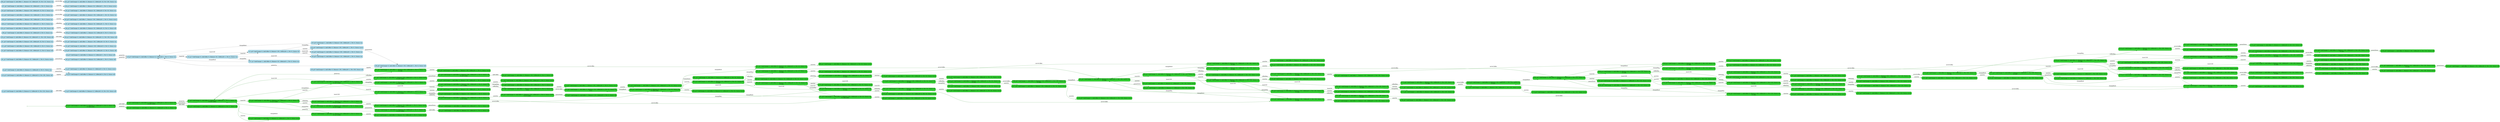 digraph g {

	rankdir="LR"

	__invisible__[shape="point", color="forestgreen"]
	c0_q3[label="c0_q3 ≝ AskChange=0, AskCoffee=0, Balance=0, CoffeeLeft=4, Pot=0, Status=off\nV=206 (CXP)", shape="box", style="rounded, filled", color="forestgreen", fillcolor="limegreen", penwidth=3] // Initial
	c1_q3[label="c1_q3 ≝ AskChange=0, AskCoffee=0, Balance=0, CoffeeLeft=5, Pot=0, Status=off\nV=207 (CXP)", shape="box", style="rounded, filled", color="forestgreen", fillcolor="limegreen"]
	c7_q3[label="c7_q3 ≝ AskChange=0, AskCoffee=0, Balance=0, CoffeeLeft=5, Pot=0, Status=on\nV=207 (CXP)", shape="box", style="rounded, filled", color="forestgreen", fillcolor="limegreen"]
	c11_q0[label="c11_q0 ≝ AskChange=0, AskCoffee=0, Balance=100, CoffeeLeft=5, Pot=0, Status=on\nV=107 (CXP)", shape="box", style="rounded, filled", color="forestgreen", fillcolor="limegreen"]
	c17_q0[label="c17_q0 ≝ AskChange=0, AskCoffee=0, Balance=100, CoffeeLeft=5, Pot=0, Status=error\nV=107 (CXP)", shape="box", style="rounded, filled", color="forestgreen", fillcolor="limegreen"]
	c27_q0[label="c27_q0 ≝ AskChange=0, AskCoffee=0, Balance=100, CoffeeLeft=5, Pot=0, Status=off\nV=107 (CXP)", shape="box", style="rounded, filled", color="forestgreen", fillcolor="limegreen"]
	c69_q0[label="c69_q0 ≝ AskChange=0, AskCoffee=0, Balance=100, CoffeeLeft=6, Pot=0, Status=off", shape="box", style="rounded, filled", color="forestgreen", fillcolor="limegreen"]
	c19_q0[label="c19_q0 ≝ AskChange=1, AskCoffee=0, Balance=100, CoffeeLeft=5, Pot=0, Status=on\nV=107 (CXP)", shape="box", style="rounded, filled", color="forestgreen", fillcolor="limegreen"]
	c70_q0[label="c70_q0 ≝ AskChange=1, AskCoffee=0, Balance=100, CoffeeLeft=5, Pot=0, Status=error", shape="box", style="rounded, filled", color="forestgreen", fillcolor="limegreen"]
	c23_q0[label="c23_q0 ≝ AskChange=0, AskCoffee=0, Balance=200, CoffeeLeft=5, Pot=0, Status=on\nV=7 (CXP)", shape="box", style="rounded, filled", color="forestgreen", fillcolor="limegreen"]
	c71_q0[label="c71_q0 ≝ AskChange=0, AskCoffee=0, Balance=200, CoffeeLeft=5, Pot=0, Status=error", shape="box", style="rounded, filled", color="forestgreen", fillcolor="limegreen"]
	c72_q0[label="c72_q0 ≝ AskChange=1, AskCoffee=0, Balance=200, CoffeeLeft=5, Pot=0, Status=on", shape="box", style="rounded, filled", color="forestgreen", fillcolor="limegreen"]
	c73_q4[label="c73_q4 ≝ AskChange=0, AskCoffee=1, Balance=200, CoffeeLeft=5, Pot=0, Status=on\nV=6", shape="box", style="rounded, filled", color="forestgreen", fillcolor="limegreen"]
	c74_q0[label="c74_q0 ≝ AskChange=0, AskCoffee=1, Balance=200, CoffeeLeft=5, Pot=0, Status=error", shape="box", style="rounded, filled", color="forestgreen", fillcolor="limegreen"]
	c75_q0[label="c75_q0 ≝ AskChange=1, AskCoffee=0, Balance=150, CoffeeLeft=4, Pot=50, Status=on\nV=5", shape="box", style="rounded, filled", color="forestgreen", fillcolor="limegreen"]
	c76_q0[label="c76_q0 ≝ AskChange=1, AskCoffee=0, Balance=150, CoffeeLeft=4, Pot=50, Status=error", shape="box", style="rounded, filled", color="forestgreen", fillcolor="limegreen"]
	c59_q3[label="c59_q3 ≝ AskChange=0, AskCoffee=0, Balance=0, CoffeeLeft=4, Pot=50, Status=on\nV=206 (CXP)", shape="box", style="rounded, filled", color="forestgreen", fillcolor="limegreen"]
	c84_q3[label="c84_q3 ≝ AskChange=0, AskCoffee=0, Balance=0, CoffeeLeft=4, Pot=50, Status=error", shape="box", style="rounded, filled", color="forestgreen", fillcolor="limegreen"]
	c85_q3[label="c85_q3 ≝ AskChange=0, AskCoffee=0, Balance=0, CoffeeLeft=4, Pot=50, Status=off", shape="box", style="rounded, filled", color="forestgreen", fillcolor="limegreen"]
	c86_q0[label="c86_q0 ≝ AskChange=0, AskCoffee=0, Balance=100, CoffeeLeft=4, Pot=50, Status=on\nV=204", shape="box", style="rounded, filled", color="forestgreen", fillcolor="limegreen"]
	c175_q0[label="c175_q0 ≝ AskChange=0, AskCoffee=0, Balance=100, CoffeeLeft=4, Pot=50, Status=error", shape="box", style="rounded, filled", color="forestgreen", fillcolor="limegreen"]
	c51_q0[label="c51_q0 ≝ AskChange=1, AskCoffee=0, Balance=100, CoffeeLeft=4, Pot=50, Status=on\nV=106 (CXP)", shape="box", style="rounded, filled", color="forestgreen", fillcolor="limegreen"]
	c80_q0[label="c80_q0 ≝ AskChange=1, AskCoffee=0, Balance=100, CoffeeLeft=4, Pot=50, Status=error", shape="box", style="rounded, filled", color="forestgreen", fillcolor="limegreen"]
	c176_q0[label="c176_q0 ≝ AskChange=0, AskCoffee=0, Balance=200, CoffeeLeft=4, Pot=50, Status=on\nV=202", shape="box", style="rounded, filled", color="forestgreen", fillcolor="limegreen"]
	c184_q0[label="c184_q0 ≝ AskChange=0, AskCoffee=0, Balance=200, CoffeeLeft=4, Pot=50, Status=error", shape="box", style="rounded, filled", color="forestgreen", fillcolor="limegreen"]
	c185_q0[label="c185_q0 ≝ AskChange=1, AskCoffee=0, Balance=200, CoffeeLeft=4, Pot=50, Status=on", shape="box", style="rounded, filled", color="forestgreen", fillcolor="limegreen"]
	c186_q4[label="c186_q4 ≝ AskChange=0, AskCoffee=1, Balance=200, CoffeeLeft=4, Pot=50, Status=on\nV=201", shape="box", style="rounded, filled", color="forestgreen", fillcolor="limegreen"]
	c187_q0[label="c187_q0 ≝ AskChange=0, AskCoffee=1, Balance=200, CoffeeLeft=4, Pot=50, Status=error", shape="box", style="rounded, filled", color="forestgreen", fillcolor="limegreen"]
	c166_q0[label="c166_q0 ≝ AskChange=1, AskCoffee=0, Balance=150, CoffeeLeft=3, Pot=100, Status=on\nV=200", shape="box", style="rounded, filled", color="forestgreen", fillcolor="limegreen"]
	c188_q0[label="c188_q0 ≝ AskChange=1, AskCoffee=0, Balance=150, CoffeeLeft=3, Pot=100, Status=error", shape="box", style="rounded, filled", color="forestgreen", fillcolor="limegreen"]
	c91_q3[label="c91_q3 ≝ AskChange=0, AskCoffee=0, Balance=0, CoffeeLeft=3, Pot=100, Status=on\nV=203", shape="box", style="rounded, filled", color="forestgreen", fillcolor="limegreen"]
	c93_q3[label="c93_q3 ≝ AskChange=0, AskCoffee=0, Balance=0, CoffeeLeft=3, Pot=100, Status=error", shape="box", style="rounded, filled", color="forestgreen", fillcolor="limegreen"]
	c94_q3[label="c94_q3 ≝ AskChange=0, AskCoffee=0, Balance=0, CoffeeLeft=3, Pot=100, Status=off", shape="box", style="rounded, filled", color="forestgreen", fillcolor="limegreen"]
	c95_q0[label="c95_q0 ≝ AskChange=0, AskCoffee=0, Balance=100, CoffeeLeft=3, Pot=100, Status=on\nV=201", shape="box", style="rounded, filled", color="forestgreen", fillcolor="limegreen"]
	c159_q0[label="c159_q0 ≝ AskChange=0, AskCoffee=0, Balance=100, CoffeeLeft=3, Pot=100, Status=error", shape="box", style="rounded, filled", color="forestgreen", fillcolor="limegreen"]
	c160_q0[label="c160_q0 ≝ AskChange=1, AskCoffee=0, Balance=100, CoffeeLeft=3, Pot=100, Status=on\nV=201", shape="box", style="rounded, filled", color="forestgreen", fillcolor="limegreen"]
	c183_q0[label="c183_q0 ≝ AskChange=1, AskCoffee=0, Balance=100, CoffeeLeft=3, Pot=100, Status=error", shape="box", style="rounded, filled", color="forestgreen", fillcolor="limegreen"]
	c161_q0[label="c161_q0 ≝ AskChange=0, AskCoffee=0, Balance=200, CoffeeLeft=3, Pot=100, Status=on\nV=199", shape="box", style="rounded, filled", color="forestgreen", fillcolor="limegreen"]
	c170_q0[label="c170_q0 ≝ AskChange=0, AskCoffee=0, Balance=200, CoffeeLeft=3, Pot=100, Status=error", shape="box", style="rounded, filled", color="forestgreen", fillcolor="limegreen"]
	c171_q0[label="c171_q0 ≝ AskChange=1, AskCoffee=0, Balance=200, CoffeeLeft=3, Pot=100, Status=on", shape="box", style="rounded, filled", color="forestgreen", fillcolor="limegreen"]
	c172_q4[label="c172_q4 ≝ AskChange=0, AskCoffee=1, Balance=200, CoffeeLeft=3, Pot=100, Status=on\nV=198", shape="box", style="rounded, filled", color="forestgreen", fillcolor="limegreen"]
	c173_q0[label="c173_q0 ≝ AskChange=0, AskCoffee=1, Balance=200, CoffeeLeft=3, Pot=100, Status=error", shape="box", style="rounded, filled", color="forestgreen", fillcolor="limegreen"]
	c150_q0[label="c150_q0 ≝ AskChange=1, AskCoffee=0, Balance=150, CoffeeLeft=2, Pot=150, Status=on\nV=197", shape="box", style="rounded, filled", color="forestgreen", fillcolor="limegreen"]
	c174_q0[label="c174_q0 ≝ AskChange=1, AskCoffee=0, Balance=150, CoffeeLeft=2, Pot=150, Status=error", shape="box", style="rounded, filled", color="forestgreen", fillcolor="limegreen"]
	c101_q3[label="c101_q3 ≝ AskChange=0, AskCoffee=0, Balance=0, CoffeeLeft=2, Pot=150, Status=on\nV=200", shape="box", style="rounded, filled", color="forestgreen", fillcolor="limegreen"]
	c103_q3[label="c103_q3 ≝ AskChange=0, AskCoffee=0, Balance=0, CoffeeLeft=2, Pot=150, Status=error", shape="box", style="rounded, filled", color="forestgreen", fillcolor="limegreen"]
	c104_q3[label="c104_q3 ≝ AskChange=0, AskCoffee=0, Balance=0, CoffeeLeft=2, Pot=150, Status=off", shape="box", style="rounded, filled", color="forestgreen", fillcolor="limegreen"]
	c105_q0[label="c105_q0 ≝ AskChange=0, AskCoffee=0, Balance=100, CoffeeLeft=2, Pot=150, Status=on\nV=198", shape="box", style="rounded, filled", color="forestgreen", fillcolor="limegreen"]
	c143_q0[label="c143_q0 ≝ AskChange=0, AskCoffee=0, Balance=100, CoffeeLeft=2, Pot=150, Status=error", shape="box", style="rounded, filled", color="forestgreen", fillcolor="limegreen"]
	c144_q0[label="c144_q0 ≝ AskChange=1, AskCoffee=0, Balance=100, CoffeeLeft=2, Pot=150, Status=on\nV=198", shape="box", style="rounded, filled", color="forestgreen", fillcolor="limegreen"]
	c169_q0[label="c169_q0 ≝ AskChange=1, AskCoffee=0, Balance=100, CoffeeLeft=2, Pot=150, Status=error", shape="box", style="rounded, filled", color="forestgreen", fillcolor="limegreen"]
	c145_q0[label="c145_q0 ≝ AskChange=0, AskCoffee=0, Balance=200, CoffeeLeft=2, Pot=150, Status=on\nV=196", shape="box", style="rounded, filled", color="forestgreen", fillcolor="limegreen"]
	c154_q0[label="c154_q0 ≝ AskChange=0, AskCoffee=0, Balance=200, CoffeeLeft=2, Pot=150, Status=error", shape="box", style="rounded, filled", color="forestgreen", fillcolor="limegreen"]
	c155_q0[label="c155_q0 ≝ AskChange=1, AskCoffee=0, Balance=200, CoffeeLeft=2, Pot=150, Status=on", shape="box", style="rounded, filled", color="forestgreen", fillcolor="limegreen"]
	c156_q4[label="c156_q4 ≝ AskChange=0, AskCoffee=1, Balance=200, CoffeeLeft=2, Pot=150, Status=on\nV=195", shape="box", style="rounded, filled", color="forestgreen", fillcolor="limegreen"]
	c157_q0[label="c157_q0 ≝ AskChange=0, AskCoffee=1, Balance=200, CoffeeLeft=2, Pot=150, Status=error", shape="box", style="rounded, filled", color="forestgreen", fillcolor="limegreen"]
	c132_q0[label="c132_q0 ≝ AskChange=1, AskCoffee=0, Balance=150, CoffeeLeft=1, Pot=200, Status=on\nV=194", shape="box", style="rounded, filled", color="forestgreen", fillcolor="limegreen"]
	c158_q0[label="c158_q0 ≝ AskChange=1, AskCoffee=0, Balance=150, CoffeeLeft=1, Pot=200, Status=error", shape="box", style="rounded, filled", color="forestgreen", fillcolor="limegreen"]
	c111_q3[label="c111_q3 ≝ AskChange=0, AskCoffee=0, Balance=0, CoffeeLeft=1, Pot=200, Status=on\nV=197", shape="box", style="rounded, filled", color="forestgreen", fillcolor="limegreen"]
	c113_q3[label="c113_q3 ≝ AskChange=0, AskCoffee=0, Balance=0, CoffeeLeft=1, Pot=200, Status=error", shape="box", style="rounded, filled", color="forestgreen", fillcolor="limegreen"]
	c114_q3[label="c114_q3 ≝ AskChange=0, AskCoffee=0, Balance=0, CoffeeLeft=1, Pot=200, Status=off", shape="box", style="rounded, filled", color="forestgreen", fillcolor="limegreen"]
	c115_q0[label="c115_q0 ≝ AskChange=0, AskCoffee=0, Balance=100, CoffeeLeft=1, Pot=200, Status=on\nV=195", shape="box", style="rounded, filled", color="forestgreen", fillcolor="limegreen"]
	c124_q0[label="c124_q0 ≝ AskChange=0, AskCoffee=0, Balance=100, CoffeeLeft=1, Pot=200, Status=error", shape="box", style="rounded, filled", color="forestgreen", fillcolor="limegreen"]
	c125_q0[label="c125_q0 ≝ AskChange=1, AskCoffee=0, Balance=100, CoffeeLeft=1, Pot=200, Status=on\nV=195", shape="box", style="rounded, filled", color="forestgreen", fillcolor="limegreen"]
	c153_q0[label="c153_q0 ≝ AskChange=1, AskCoffee=0, Balance=100, CoffeeLeft=1, Pot=200, Status=error", shape="box", style="rounded, filled", color="forestgreen", fillcolor="limegreen"]
	c126_q0[label="c126_q0 ≝ AskChange=0, AskCoffee=0, Balance=200, CoffeeLeft=1, Pot=200, Status=on\nV=193", shape="box", style="rounded, filled", color="forestgreen", fillcolor="limegreen"]
	c137_q0[label="c137_q0 ≝ AskChange=0, AskCoffee=0, Balance=200, CoffeeLeft=1, Pot=200, Status=error", shape="box", style="rounded, filled", color="forestgreen", fillcolor="limegreen"]
	c138_q0[label="c138_q0 ≝ AskChange=1, AskCoffee=0, Balance=200, CoffeeLeft=1, Pot=200, Status=on", shape="box", style="rounded, filled", color="forestgreen", fillcolor="limegreen"]
	c139_q4[label="c139_q4 ≝ AskChange=0, AskCoffee=1, Balance=200, CoffeeLeft=1, Pot=200, Status=on\nV=192", shape="box", style="rounded, filled", color="forestgreen", fillcolor="limegreen"]
	c140_q0[label="c140_q0 ≝ AskChange=0, AskCoffee=1, Balance=200, CoffeeLeft=1, Pot=200, Status=error", shape="box", style="rounded, filled", color="forestgreen", fillcolor="limegreen"]
	c141_q0[label="c141_q0 ≝ AskChange=1, AskCoffee=0, Balance=150, CoffeeLeft=0, Pot=250, Status=error\nV=191", shape="box", style="rounded, filled", color="forestgreen", fillcolor="limegreen"]
	c142_q0[label="c142_q0 ≝ AskChange=1, AskCoffee=0, Balance=150, CoffeeLeft=0, Pot=250, Status=off", shape="box", style="rounded, filled", color="forestgreen", fillcolor="limegreen"]
	c119_q0[label="c119_q0 ≝ AskChange=0, AskCoffee=0, Balance=150, CoffeeLeft=1, Pot=200, Status=on\nV=194", shape="box", style="rounded, filled", color="forestgreen", fillcolor="limegreen"]
	c131_q0[label="c131_q0 ≝ AskChange=0, AskCoffee=0, Balance=150, CoffeeLeft=1, Pot=200, Status=error", shape="box", style="rounded, filled", color="forestgreen", fillcolor="limegreen"]
	c133_q4[label="c133_q4 ≝ AskChange=0, AskCoffee=1, Balance=150, CoffeeLeft=1, Pot=200, Status=on\nV=193", shape="box", style="rounded, filled", color="forestgreen", fillcolor="limegreen"]
	c134_q0[label="c134_q0 ≝ AskChange=0, AskCoffee=1, Balance=150, CoffeeLeft=1, Pot=200, Status=error", shape="box", style="rounded, filled", color="forestgreen", fillcolor="limegreen"]
	c135_q0[label="c135_q0 ≝ AskChange=1, AskCoffee=0, Balance=100, CoffeeLeft=0, Pot=250, Status=error\nV=192", shape="box", style="rounded, filled", color="forestgreen", fillcolor="limegreen"]
	c136_q0[label="c136_q0 ≝ AskChange=1, AskCoffee=0, Balance=100, CoffeeLeft=0, Pot=250, Status=off", shape="box", style="rounded, filled", color="forestgreen", fillcolor="limegreen"]
	c127_q4[label="c127_q4 ≝ AskChange=0, AskCoffee=1, Balance=100, CoffeeLeft=1, Pot=200, Status=on\nV=194", shape="box", style="rounded, filled", color="forestgreen", fillcolor="limegreen"]
	c128_q0[label="c128_q0 ≝ AskChange=0, AskCoffee=1, Balance=100, CoffeeLeft=1, Pot=200, Status=error", shape="box", style="rounded, filled", color="forestgreen", fillcolor="limegreen"]
	c129_q1[label="c129_q1 ≝ AskChange=1, AskCoffee=0, Balance=50, CoffeeLeft=0, Pot=250, Status=error\nV=193", shape="box", style="rounded, filled", color="forestgreen", fillcolor="limegreen"]
	c130_q1[label="c130_q1 ≝ AskChange=1, AskCoffee=0, Balance=50, CoffeeLeft=0, Pot=250, Status=off", shape="box", style="rounded, filled", color="forestgreen", fillcolor="limegreen"]
	c116_q1[label="c116_q1 ≝ AskChange=0, AskCoffee=0, Balance=50, CoffeeLeft=1, Pot=200, Status=on\nV=196", shape="box", style="rounded, filled", color="forestgreen", fillcolor="limegreen"]
	c117_q1[label="c117_q1 ≝ AskChange=0, AskCoffee=0, Balance=50, CoffeeLeft=1, Pot=200, Status=error", shape="box", style="rounded, filled", color="forestgreen", fillcolor="limegreen"]
	c118_q1[label="c118_q1 ≝ AskChange=1, AskCoffee=0, Balance=50, CoffeeLeft=1, Pot=200, Status=on\nV=196", shape="box", style="rounded, filled", color="forestgreen", fillcolor="limegreen"]
	c148_q1[label="c148_q1 ≝ AskChange=1, AskCoffee=0, Balance=50, CoffeeLeft=1, Pot=200, Status=error", shape="box", style="rounded, filled", color="forestgreen", fillcolor="limegreen"]
	c120_q5[label="c120_q5 ≝ AskChange=0, AskCoffee=1, Balance=50, CoffeeLeft=1, Pot=200, Status=on\nV=195", shape="box", style="rounded, filled", color="forestgreen", fillcolor="limegreen"]
	c121_q3[label="c121_q3 ≝ AskChange=0, AskCoffee=0, Balance=0, CoffeeLeft=0, Pot=250, Status=error\nV=194", shape="box", style="rounded, filled", color="forestgreen", fillcolor="limegreen"]
	c123_q3[label="c123_q3 ≝ AskChange=0, AskCoffee=0, Balance=0, CoffeeLeft=0, Pot=250, Status=off", shape="box", style="rounded, filled", color="forestgreen", fillcolor="limegreen"]
	c122_q1[label="c122_q1 ≝ AskChange=0, AskCoffee=1, Balance=50, CoffeeLeft=1, Pot=200, Status=error", shape="box", style="rounded, filled", color="forestgreen", fillcolor="limegreen"]
	c109_q0[label="c109_q0 ≝ AskChange=0, AskCoffee=0, Balance=150, CoffeeLeft=2, Pot=150, Status=on\nV=197", shape="box", style="rounded, filled", color="forestgreen", fillcolor="limegreen"]
	c149_q0[label="c149_q0 ≝ AskChange=0, AskCoffee=0, Balance=150, CoffeeLeft=2, Pot=150, Status=error", shape="box", style="rounded, filled", color="forestgreen", fillcolor="limegreen"]
	c151_q4[label="c151_q4 ≝ AskChange=0, AskCoffee=1, Balance=150, CoffeeLeft=2, Pot=150, Status=on\nV=196", shape="box", style="rounded, filled", color="forestgreen", fillcolor="limegreen"]
	c152_q0[label="c152_q0 ≝ AskChange=0, AskCoffee=1, Balance=150, CoffeeLeft=2, Pot=150, Status=error", shape="box", style="rounded, filled", color="forestgreen", fillcolor="limegreen"]
	c146_q4[label="c146_q4 ≝ AskChange=0, AskCoffee=1, Balance=100, CoffeeLeft=2, Pot=150, Status=on\nV=197", shape="box", style="rounded, filled", color="forestgreen", fillcolor="limegreen"]
	c147_q0[label="c147_q0 ≝ AskChange=0, AskCoffee=1, Balance=100, CoffeeLeft=2, Pot=150, Status=error", shape="box", style="rounded, filled", color="forestgreen", fillcolor="limegreen"]
	c106_q1[label="c106_q1 ≝ AskChange=0, AskCoffee=0, Balance=50, CoffeeLeft=2, Pot=150, Status=on\nV=199", shape="box", style="rounded, filled", color="forestgreen", fillcolor="limegreen"]
	c107_q1[label="c107_q1 ≝ AskChange=0, AskCoffee=0, Balance=50, CoffeeLeft=2, Pot=150, Status=error", shape="box", style="rounded, filled", color="forestgreen", fillcolor="limegreen"]
	c108_q1[label="c108_q1 ≝ AskChange=1, AskCoffee=0, Balance=50, CoffeeLeft=2, Pot=150, Status=on\nV=199", shape="box", style="rounded, filled", color="forestgreen", fillcolor="limegreen"]
	c164_q1[label="c164_q1 ≝ AskChange=1, AskCoffee=0, Balance=50, CoffeeLeft=2, Pot=150, Status=error", shape="box", style="rounded, filled", color="forestgreen", fillcolor="limegreen"]
	c110_q5[label="c110_q5 ≝ AskChange=0, AskCoffee=1, Balance=50, CoffeeLeft=2, Pot=150, Status=on\nV=198", shape="box", style="rounded, filled", color="forestgreen", fillcolor="limegreen"]
	c112_q1[label="c112_q1 ≝ AskChange=0, AskCoffee=1, Balance=50, CoffeeLeft=2, Pot=150, Status=error", shape="box", style="rounded, filled", color="forestgreen", fillcolor="limegreen"]
	c99_q0[label="c99_q0 ≝ AskChange=0, AskCoffee=0, Balance=150, CoffeeLeft=3, Pot=100, Status=on\nV=200", shape="box", style="rounded, filled", color="forestgreen", fillcolor="limegreen"]
	c165_q0[label="c165_q0 ≝ AskChange=0, AskCoffee=0, Balance=150, CoffeeLeft=3, Pot=100, Status=error", shape="box", style="rounded, filled", color="forestgreen", fillcolor="limegreen"]
	c167_q4[label="c167_q4 ≝ AskChange=0, AskCoffee=1, Balance=150, CoffeeLeft=3, Pot=100, Status=on\nV=199", shape="box", style="rounded, filled", color="forestgreen", fillcolor="limegreen"]
	c168_q0[label="c168_q0 ≝ AskChange=0, AskCoffee=1, Balance=150, CoffeeLeft=3, Pot=100, Status=error", shape="box", style="rounded, filled", color="forestgreen", fillcolor="limegreen"]
	c162_q4[label="c162_q4 ≝ AskChange=0, AskCoffee=1, Balance=100, CoffeeLeft=3, Pot=100, Status=on\nV=200", shape="box", style="rounded, filled", color="forestgreen", fillcolor="limegreen"]
	c163_q0[label="c163_q0 ≝ AskChange=0, AskCoffee=1, Balance=100, CoffeeLeft=3, Pot=100, Status=error", shape="box", style="rounded, filled", color="forestgreen", fillcolor="limegreen"]
	c96_q1[label="c96_q1 ≝ AskChange=0, AskCoffee=0, Balance=50, CoffeeLeft=3, Pot=100, Status=on\nV=202", shape="box", style="rounded, filled", color="forestgreen", fillcolor="limegreen"]
	c97_q1[label="c97_q1 ≝ AskChange=0, AskCoffee=0, Balance=50, CoffeeLeft=3, Pot=100, Status=error", shape="box", style="rounded, filled", color="forestgreen", fillcolor="limegreen"]
	c98_q1[label="c98_q1 ≝ AskChange=1, AskCoffee=0, Balance=50, CoffeeLeft=3, Pot=100, Status=on\nV=202", shape="box", style="rounded, filled", color="forestgreen", fillcolor="limegreen"]
	c179_q1[label="c179_q1 ≝ AskChange=1, AskCoffee=0, Balance=50, CoffeeLeft=3, Pot=100, Status=error", shape="box", style="rounded, filled", color="forestgreen", fillcolor="limegreen"]
	c100_q5[label="c100_q5 ≝ AskChange=0, AskCoffee=1, Balance=50, CoffeeLeft=3, Pot=100, Status=on\nV=201", shape="box", style="rounded, filled", color="forestgreen", fillcolor="limegreen"]
	c102_q1[label="c102_q1 ≝ AskChange=0, AskCoffee=1, Balance=50, CoffeeLeft=3, Pot=100, Status=error", shape="box", style="rounded, filled", color="forestgreen", fillcolor="limegreen"]
	c89_q0[label="c89_q0 ≝ AskChange=0, AskCoffee=0, Balance=150, CoffeeLeft=4, Pot=50, Status=on\nV=203", shape="box", style="rounded, filled", color="forestgreen", fillcolor="limegreen"]
	c180_q0[label="c180_q0 ≝ AskChange=0, AskCoffee=0, Balance=150, CoffeeLeft=4, Pot=50, Status=error", shape="box", style="rounded, filled", color="forestgreen", fillcolor="limegreen"]
	c181_q4[label="c181_q4 ≝ AskChange=0, AskCoffee=1, Balance=150, CoffeeLeft=4, Pot=50, Status=on\nV=202", shape="box", style="rounded, filled", color="forestgreen", fillcolor="limegreen"]
	c182_q0[label="c182_q0 ≝ AskChange=0, AskCoffee=1, Balance=150, CoffeeLeft=4, Pot=50, Status=error", shape="box", style="rounded, filled", color="forestgreen", fillcolor="limegreen"]
	c177_q4[label="c177_q4 ≝ AskChange=0, AskCoffee=1, Balance=100, CoffeeLeft=4, Pot=50, Status=on\nV=203", shape="box", style="rounded, filled", color="forestgreen", fillcolor="limegreen"]
	c178_q0[label="c178_q0 ≝ AskChange=0, AskCoffee=1, Balance=100, CoffeeLeft=4, Pot=50, Status=error", shape="box", style="rounded, filled", color="forestgreen", fillcolor="limegreen"]
	c87_q1[label="c87_q1 ≝ AskChange=0, AskCoffee=0, Balance=50, CoffeeLeft=4, Pot=50, Status=on\nV=205", shape="box", style="rounded, filled", color="forestgreen", fillcolor="limegreen"]
	c88_q1[label="c88_q1 ≝ AskChange=0, AskCoffee=0, Balance=50, CoffeeLeft=4, Pot=50, Status=error", shape="box", style="rounded, filled", color="forestgreen", fillcolor="limegreen"]
	c67_q1[label="c67_q1 ≝ AskChange=1, AskCoffee=0, Balance=50, CoffeeLeft=4, Pot=50, Status=on\nV=105", shape="box", style="rounded, filled", color="forestgreen", fillcolor="limegreen"]
	c68_q1[label="c68_q1 ≝ AskChange=1, AskCoffee=0, Balance=50, CoffeeLeft=4, Pot=50, Status=error", shape="box", style="rounded, filled", color="forestgreen", fillcolor="limegreen"]
	c90_q5[label="c90_q5 ≝ AskChange=0, AskCoffee=1, Balance=50, CoffeeLeft=4, Pot=50, Status=on\nV=204", shape="box", style="rounded, filled", color="forestgreen", fillcolor="limegreen"]
	c92_q1[label="c92_q1 ≝ AskChange=0, AskCoffee=1, Balance=50, CoffeeLeft=4, Pot=50, Status=error", shape="box", style="rounded, filled", color="forestgreen", fillcolor="limegreen"]
	c25_q0[label="c25_q0 ≝ AskChange=0, AskCoffee=0, Balance=150, CoffeeLeft=5, Pot=0, Status=on\nV=57 (CXP)", shape="box", style="rounded, filled", color="forestgreen", fillcolor="limegreen"]
	c30_q4[label="c30_q4 ≝ AskChange=0, AskCoffee=1, Balance=150, CoffeeLeft=5, Pot=0, Status=on\nV=57 (CXP)", shape="box", style="rounded, filled", color="forestgreen", fillcolor="limegreen"]
	c48_q0[label="c48_q0 ≝ AskChange=0, AskCoffee=1, Balance=150, CoffeeLeft=5, Pot=0, Status=error\nV=57 (CXP)", shape="box", style="rounded, filled", color="forestgreen", fillcolor="limegreen"]
	c79_q0[label="c79_q0 ≝ AskChange=0, AskCoffee=1, Balance=150, CoffeeLeft=5, Pot=0, Status=off", shape="box", style="rounded, filled", color="forestgreen", fillcolor="limegreen"]
	c77_q0[label="c77_q0 ≝ AskChange=0, AskCoffee=0, Balance=150, CoffeeLeft=5, Pot=0, Status=error", shape="box", style="rounded, filled", color="forestgreen", fillcolor="limegreen"]
	c78_q0[label="c78_q0 ≝ AskChange=1, AskCoffee=0, Balance=150, CoffeeLeft=5, Pot=0, Status=on", shape="box", style="rounded, filled", color="forestgreen", fillcolor="limegreen"]
	c65_q4[label="c65_q4 ≝ AskChange=0, AskCoffee=1, Balance=100, CoffeeLeft=5, Pot=0, Status=on\nV=106", shape="box", style="rounded, filled", color="forestgreen", fillcolor="limegreen"]
	c66_q0[label="c66_q0 ≝ AskChange=0, AskCoffee=1, Balance=100, CoffeeLeft=5, Pot=0, Status=error", shape="box", style="rounded, filled", color="forestgreen", fillcolor="limegreen"]
	c13_q1[label="c13_q1 ≝ AskChange=0, AskCoffee=0, Balance=50, CoffeeLeft=5, Pot=0, Status=on\nV=157 (CXP)", shape="box", style="rounded, filled", color="forestgreen", fillcolor="limegreen"]
	c35_q1[label="c35_q1 ≝ AskChange=0, AskCoffee=0, Balance=50, CoffeeLeft=5, Pot=0, Status=error\nV=157 (CXP)", shape="box", style="rounded, filled", color="forestgreen", fillcolor="limegreen"]
	c40_q1[label="c40_q1 ≝ AskChange=0, AskCoffee=0, Balance=50, CoffeeLeft=5, Pot=0, Status=off\nV=157 (CXP)", shape="box", style="rounded, filled", color="forestgreen", fillcolor="limegreen"]
	c81_q1[label="c81_q1 ≝ AskChange=0, AskCoffee=0, Balance=50, CoffeeLeft=6, Pot=0, Status=off", shape="box", style="rounded, filled", color="forestgreen", fillcolor="limegreen"]
	c36_q1[label="c36_q1 ≝ AskChange=1, AskCoffee=0, Balance=50, CoffeeLeft=5, Pot=0, Status=on\nV=157 (CXP)", shape="box", style="rounded, filled", color="forestgreen", fillcolor="limegreen"]
	c82_q1[label="c82_q1 ≝ AskChange=1, AskCoffee=0, Balance=50, CoffeeLeft=5, Pot=0, Status=error", shape="box", style="rounded, filled", color="forestgreen", fillcolor="limegreen"]
	c45_q5[label="c45_q5 ≝ AskChange=0, AskCoffee=1, Balance=50, CoffeeLeft=5, Pot=0, Status=on\nV=157 (CXP)", shape="box", style="rounded, filled", color="forestgreen", fillcolor="limegreen"]
	c56_q1[label="c56_q1 ≝ AskChange=0, AskCoffee=1, Balance=50, CoffeeLeft=5, Pot=0, Status=error\nV=157 (CXP)", shape="box", style="rounded, filled", color="forestgreen", fillcolor="limegreen"]
	c83_q1[label="c83_q1 ≝ AskChange=0, AskCoffee=1, Balance=50, CoffeeLeft=5, Pot=0, Status=off", shape="box", style="rounded, filled", color="forestgreen", fillcolor="limegreen"]
	c64_q3[label="c64_q3 ≝ AskChange=0, AskCoffee=0, Balance=0, CoffeeLeft=5, Pot=0, Status=error", shape="box", style="rounded, filled", color="forestgreen", fillcolor="limegreen"]
	c63_q3[label="c63_q3 ≝ AskChange=0, AskCoffee=0, Balance=0, CoffeeLeft=6, Pot=0, Status=off", shape="box", style="rounded, filled", color="forestgreen", fillcolor="limegreen"]
	c62_q3[label="c62_q3 ≝ AskChange=0, AskCoffee=0, Balance=0, CoffeeLeft=4, Pot=0, Status=on", shape="box", style="rounded, filled", color="forestgreen", fillcolor="limegreen"]
	c2_q3[label="c2_q3 ≝ AskChange=0, AskCoffee=0, Balance=0, CoffeeLeft=9, Pot=250, Status=off", shape="box", style="rounded, filled", color="deepskyblue4", fillcolor="lightblue2"]
	c3_q3[label="c3_q3 ≝ AskChange=0, AskCoffee=0, Balance=0, CoffeeLeft=10, Pot=250, Status=off", shape="box", style="rounded, filled", color="deepskyblue4", fillcolor="lightblue2"]
	c4_q3[label="c4_q3 ≝ AskChange=0, AskCoffee=0, Balance=0, CoffeeLeft=0, Pot=0, Status=on", shape="box", style="rounded, filled", color="deepskyblue4", fillcolor="lightblue2"]
	c5_q3[label="c5_q3 ≝ AskChange=0, AskCoffee=0, Balance=0, CoffeeLeft=0, Pot=0, Status=error", shape="box", style="rounded, filled", color="deepskyblue4", fillcolor="lightblue2"]
	c6_q3[label="c6_q3 ≝ AskChange=0, AskCoffee=0, Balance=0, CoffeeLeft=0, Pot=0, Status=off", shape="box", style="rounded, filled", color="deepskyblue4", fillcolor="lightblue2"]
	c8_q3[label="c8_q3 ≝ AskChange=0, AskCoffee=0, Balance=0, CoffeeLeft=1, Pot=0, Status=off", shape="box", style="rounded, filled", color="deepskyblue4", fillcolor="lightblue2"]
	c9_q3[label="c9_q3 ≝ AskChange=0, AskCoffee=0, Balance=0, CoffeeLeft=1, Pot=0, Status=on", shape="box", style="rounded, filled", color="deepskyblue4", fillcolor="lightblue2"]
	c10_q3[label="c10_q3 ≝ AskChange=0, AskCoffee=0, Balance=0, CoffeeLeft=0, Pot=200, Status=off", shape="box", style="rounded, filled", color="deepskyblue4", fillcolor="lightblue2"]
	c12_q0[label="c12_q0 ≝ AskChange=0, AskCoffee=0, Balance=100, CoffeeLeft=1, Pot=0, Status=on", shape="box", style="rounded, filled", color="deepskyblue4", fillcolor="lightblue2"]
	c14_q1[label="c14_q1 ≝ AskChange=0, AskCoffee=0, Balance=50, CoffeeLeft=1, Pot=0, Status=on", shape="box", style="rounded, filled", color="deepskyblue4", fillcolor="lightblue2"]
	c15_q0[label="c15_q0 ≝ AskChange=0, AskCoffee=0, Balance=100, CoffeeLeft=12, Pot=0, Status=off", shape="box", style="rounded, filled", color="deepskyblue4", fillcolor="lightblue2"]
	c16_q0[label="c16_q0 ≝ AskChange=0, AskCoffee=0, Balance=100, CoffeeLeft=13, Pot=0, Status=off", shape="box", style="rounded, filled", color="deepskyblue4", fillcolor="lightblue2"]
	c18_q0[label="c18_q0 ≝ AskChange=0, AskCoffee=0, Balance=100, CoffeeLeft=1, Pot=0, Status=error", shape="box", style="rounded, filled", color="deepskyblue4", fillcolor="lightblue2"]
	c20_q0[label="c20_q0 ≝ AskChange=1, AskCoffee=0, Balance=100, CoffeeLeft=1, Pot=0, Status=on", shape="box", style="rounded, filled", color="deepskyblue4", fillcolor="lightblue2"]
	c21_q0[label="c21_q0 ≝ AskChange=0, AskCoffee=0, Balance=100, CoffeeLeft=0, Pot=0, Status=on", shape="box", style="rounded, filled", color="deepskyblue4", fillcolor="lightblue2"]
	c22_q0[label="c22_q0 ≝ AskChange=0, AskCoffee=1, Balance=100, CoffeeLeft=0, Pot=0, Status=on", shape="box", style="rounded, filled", color="deepskyblue4", fillcolor="lightblue2"]
	c24_q0[label="c24_q0 ≝ AskChange=0, AskCoffee=0, Balance=200, CoffeeLeft=1, Pot=0, Status=on", shape="box", style="rounded, filled", color="deepskyblue4", fillcolor="lightblue2"]
	c26_q0[label="c26_q0 ≝ AskChange=0, AskCoffee=0, Balance=150, CoffeeLeft=1, Pot=0, Status=on", shape="box", style="rounded, filled", color="deepskyblue4", fillcolor="lightblue2"]
	c28_q0[label="c28_q0 ≝ AskChange=0, AskCoffee=0, Balance=100, CoffeeLeft=1, Pot=0, Status=off", shape="box", style="rounded, filled", color="deepskyblue4", fillcolor="lightblue2"]
	c29_q0[label="c29_q0 ≝ AskChange=0, AskCoffee=0, Balance=100, CoffeeLeft=1, Pot=200, Status=off", shape="box", style="rounded, filled", color="deepskyblue4", fillcolor="lightblue2"]
	c31_q0[label="c31_q0 ≝ AskChange=0, AskCoffee=0, Balance=100, CoffeeLeft=20, Pot=0, Status=on", shape="box", style="rounded, filled", color="deepskyblue4", fillcolor="lightblue2"]
	c32_q4[label="c32_q4 ≝ AskChange=0, AskCoffee=1, Balance=100, CoffeeLeft=20, Pot=0, Status=on", shape="box", style="rounded, filled", color="deepskyblue4", fillcolor="lightblue2"]
	c33_q1[label="c33_q1 ≝ AskChange=0, AskCoffee=0, Balance=50, CoffeeLeft=11, Pot=100, Status=off", shape="box", style="rounded, filled", color="deepskyblue4", fillcolor="lightblue2"]
	c34_q1[label="c34_q1 ≝ AskChange=0, AskCoffee=0, Balance=50, CoffeeLeft=12, Pot=100, Status=off", shape="box", style="rounded, filled", color="deepskyblue4", fillcolor="lightblue2"]
	c37_q1[label="c37_q1 ≝ AskChange=1, AskCoffee=0, Balance=50, CoffeeLeft=1, Pot=0, Status=on", shape="box", style="rounded, filled", color="deepskyblue4", fillcolor="lightblue2"]
	c38_q1[label="c38_q1 ≝ AskChange=0, AskCoffee=0, Balance=50, CoffeeLeft=0, Pot=0, Status=on", shape="box", style="rounded, filled", color="deepskyblue4", fillcolor="lightblue2"]
	c39_q1[label="c39_q1 ≝ AskChange=0, AskCoffee=1, Balance=50, CoffeeLeft=0, Pot=0, Status=on", shape="box", style="rounded, filled", color="deepskyblue4", fillcolor="lightblue2"]
	c41_q1[label="c41_q1 ≝ AskChange=0, AskCoffee=0, Balance=50, CoffeeLeft=1, Pot=0, Status=error", shape="box", style="rounded, filled", color="deepskyblue4", fillcolor="lightblue2"]
	c42_q1[label="c42_q1 ≝ AskChange=0, AskCoffee=0, Balance=50, CoffeeLeft=1, Pot=0, Status=off", shape="box", style="rounded, filled", color="deepskyblue4", fillcolor="lightblue2"]
	c43_q1[label="c43_q1 ≝ AskChange=0, AskCoffee=0, Balance=50, CoffeeLeft=10, Pot=200, Status=off", shape="box", style="rounded, filled", color="deepskyblue4", fillcolor="lightblue2"]
	c44_q1[label="c44_q1 ≝ AskChange=0, AskCoffee=0, Balance=50, CoffeeLeft=10, Pot=0, Status=off", shape="box", style="rounded, filled", color="deepskyblue4", fillcolor="lightblue2"]
	c46_q1[label="c46_q1 ≝ AskChange=0, AskCoffee=0, Balance=50, CoffeeLeft=11, Pot=0, Status=on", shape="box", style="rounded, filled", color="deepskyblue4", fillcolor="lightblue2"]
	c47_q5[label="c47_q5 ≝ AskChange=0, AskCoffee=1, Balance=50, CoffeeLeft=11, Pot=0, Status=on", shape="box", style="rounded, filled", color="deepskyblue4", fillcolor="lightblue2"]
	c49_q4[label="c49_q4 ≝ AskChange=0, AskCoffee=1, Balance=100, CoffeeLeft=1, Pot=0, Status=on", shape="box", style="rounded, filled", color="deepskyblue4", fillcolor="lightblue2"]
	c50_q0[label="c50_q0 ≝ AskChange=0, AskCoffee=1, Balance=100, CoffeeLeft=1, Pot=0, Status=error", shape="box", style="rounded, filled", color="deepskyblue4", fillcolor="lightblue2"]
	c52_q4[label="c52_q4 ≝ AskChange=0, AskCoffee=1, Balance=150, CoffeeLeft=2, Pot=0, Status=on", shape="box", style="rounded, filled", color="deepskyblue4", fillcolor="lightblue2"]
	c53_q0[label="c53_q0 ≝ AskChange=1, AskCoffee=0, Balance=100, CoffeeLeft=1, Pot=50, Status=on", shape="box", style="rounded, filled", color="deepskyblue4", fillcolor="lightblue2"]
	c54_q4[label="c54_q4 ≝ AskChange=0, AskCoffee=1, Balance=100, CoffeeLeft=10, Pot=0, Status=on", shape="box", style="rounded, filled", color="deepskyblue4", fillcolor="lightblue2"]
	c55_q1[label="c55_q1 ≝ AskChange=1, AskCoffee=0, Balance=50, CoffeeLeft=9, Pot=50, Status=on", shape="box", style="rounded, filled", color="deepskyblue4", fillcolor="lightblue2"]
	c57_q5[label="c57_q5 ≝ AskChange=0, AskCoffee=1, Balance=50, CoffeeLeft=1, Pot=0, Status=on", shape="box", style="rounded, filled", color="deepskyblue4", fillcolor="lightblue2"]
	c58_q1[label="c58_q1 ≝ AskChange=0, AskCoffee=1, Balance=50, CoffeeLeft=1, Pot=0, Status=error", shape="box", style="rounded, filled", color="deepskyblue4", fillcolor="lightblue2"]
	c60_q5[label="c60_q5 ≝ AskChange=0, AskCoffee=1, Balance=50, CoffeeLeft=19, Pot=150, Status=on", shape="box", style="rounded, filled", color="deepskyblue4", fillcolor="lightblue2"]
	c61_q3[label="c61_q3 ≝ AskChange=0, AskCoffee=0, Balance=0, CoffeeLeft=18, Pot=200, Status=on", shape="box", style="rounded, filled", color="deepskyblue4", fillcolor="lightblue2"]

	__invisible__ -> c0_q3[color="forestgreen"]
	c0_q3 -> c1_q3[label="addCoffee", color="forestgreen"]
	c1_q3 -> c7_q3[label="powerUp", color="forestgreen"]
	c7_q3 -> c11_q0[label="insert100", color="forestgreen"]
	c11_q0 -> c17_q0[label="autoOut", color="forestgreen"]
	c17_q0 -> c27_q0[label="powerDown", color="forestgreen"]
	c27_q0 -> c7_q3[label="powerUp", color="forestgreen"]
	c27_q0 -> c69_q0[label="addCoffee", color="forestgreen"]
	c11_q0 -> c19_q0[label="changeReq", color="forestgreen"]
	c19_q0 -> c7_q3[label="changeBack", color="forestgreen"]
	c19_q0 -> c70_q0[label="autoOut", color="forestgreen"]
	c11_q0 -> c23_q0[label="insert100", color="forestgreen"]
	c23_q0 -> c71_q0[label="autoOut", color="forestgreen"]
	c23_q0 -> c72_q0[label="changeReq", color="forestgreen"]
	c23_q0 -> c73_q4[label="coffeeReq", color="forestgreen"]
	c73_q4 -> c74_q0[label="autoOut", color="forestgreen"]
	c73_q4 -> c75_q0[label="serveCoffee", color="forestgreen"]
	c75_q0 -> c76_q0[label="autoOut", color="forestgreen"]
	c75_q0 -> c59_q3[label="changeBack", color="forestgreen"]
	c59_q3 -> c84_q3[label="autoOut", color="forestgreen"]
	c59_q3 -> c85_q3[label="powerDown", color="forestgreen"]
	c59_q3 -> c86_q0[label="insert100", color="forestgreen"]
	c86_q0 -> c175_q0[label="autoOut", color="forestgreen"]
	c86_q0 -> c51_q0[label="changeReq", color="forestgreen"]
	c51_q0 -> c80_q0[label="autoOut", color="forestgreen"]
	c51_q0 -> c59_q3[label="changeBack", color="forestgreen"]
	c86_q0 -> c176_q0[label="insert100", color="forestgreen"]
	c176_q0 -> c184_q0[label="autoOut", color="forestgreen"]
	c176_q0 -> c185_q0[label="changeReq", color="forestgreen"]
	c176_q0 -> c186_q4[label="coffeeReq", color="forestgreen"]
	c186_q4 -> c187_q0[label="autoOut", color="forestgreen"]
	c186_q4 -> c166_q0[label="serveCoffee", color="forestgreen"]
	c166_q0 -> c188_q0[label="autoOut", color="forestgreen"]
	c166_q0 -> c91_q3[label="changeBack", color="forestgreen"]
	c91_q3 -> c93_q3[label="autoOut", color="forestgreen"]
	c91_q3 -> c94_q3[label="powerDown", color="forestgreen"]
	c91_q3 -> c95_q0[label="insert100", color="forestgreen"]
	c95_q0 -> c159_q0[label="autoOut", color="forestgreen"]
	c95_q0 -> c160_q0[label="changeReq", color="forestgreen"]
	c160_q0 -> c183_q0[label="autoOut", color="forestgreen"]
	c160_q0 -> c91_q3[label="changeBack", color="forestgreen"]
	c95_q0 -> c161_q0[label="insert100", color="forestgreen"]
	c161_q0 -> c170_q0[label="autoOut", color="forestgreen"]
	c161_q0 -> c171_q0[label="changeReq", color="forestgreen"]
	c161_q0 -> c172_q4[label="coffeeReq", color="forestgreen"]
	c172_q4 -> c173_q0[label="autoOut", color="forestgreen"]
	c172_q4 -> c150_q0[label="serveCoffee", color="forestgreen"]
	c150_q0 -> c174_q0[label="autoOut", color="forestgreen"]
	c150_q0 -> c101_q3[label="changeBack", color="forestgreen"]
	c101_q3 -> c103_q3[label="autoOut", color="forestgreen"]
	c101_q3 -> c104_q3[label="powerDown", color="forestgreen"]
	c101_q3 -> c105_q0[label="insert100", color="forestgreen"]
	c105_q0 -> c143_q0[label="autoOut", color="forestgreen"]
	c105_q0 -> c144_q0[label="changeReq", color="forestgreen"]
	c144_q0 -> c169_q0[label="autoOut", color="forestgreen"]
	c144_q0 -> c101_q3[label="changeBack", color="forestgreen"]
	c105_q0 -> c145_q0[label="insert100", color="forestgreen"]
	c145_q0 -> c154_q0[label="autoOut", color="forestgreen"]
	c145_q0 -> c155_q0[label="changeReq", color="forestgreen"]
	c145_q0 -> c156_q4[label="coffeeReq", color="forestgreen"]
	c156_q4 -> c157_q0[label="autoOut", color="forestgreen"]
	c156_q4 -> c132_q0[label="serveCoffee", color="forestgreen"]
	c132_q0 -> c158_q0[label="autoOut", color="forestgreen"]
	c132_q0 -> c111_q3[label="changeBack", color="forestgreen"]
	c111_q3 -> c113_q3[label="autoOut", color="forestgreen"]
	c111_q3 -> c114_q3[label="powerDown", color="forestgreen"]
	c111_q3 -> c115_q0[label="insert100", color="forestgreen"]
	c115_q0 -> c124_q0[label="autoOut", color="forestgreen"]
	c115_q0 -> c125_q0[label="changeReq", color="forestgreen"]
	c125_q0 -> c153_q0[label="autoOut", color="forestgreen"]
	c125_q0 -> c111_q3[label="changeBack", color="forestgreen"]
	c115_q0 -> c126_q0[label="insert100", color="forestgreen"]
	c126_q0 -> c137_q0[label="autoOut", color="forestgreen"]
	c126_q0 -> c138_q0[label="changeReq", color="forestgreen"]
	c126_q0 -> c139_q4[label="coffeeReq", color="forestgreen"]
	c139_q4 -> c140_q0[label="autoOut", color="forestgreen"]
	c139_q4 -> c141_q0[label="serveCoffee", color="forestgreen"]
	c141_q0 -> c142_q0[label="powerDown", color="forestgreen"]
	c115_q0 -> c119_q0[label="insert50", color="forestgreen"]
	c119_q0 -> c131_q0[label="autoOut", color="forestgreen"]
	c119_q0 -> c132_q0[label="changeReq", color="forestgreen"]
	c119_q0 -> c126_q0[label="insert50", color="forestgreen"]
	c119_q0 -> c133_q4[label="coffeeReq", color="forestgreen"]
	c133_q4 -> c134_q0[label="autoOut", color="forestgreen"]
	c133_q4 -> c135_q0[label="serveCoffee", color="forestgreen"]
	c135_q0 -> c136_q0[label="powerDown", color="forestgreen"]
	c115_q0 -> c127_q4[label="coffeeReq", color="forestgreen"]
	c127_q4 -> c128_q0[label="autoOut", color="forestgreen"]
	c127_q4 -> c129_q1[label="serveCoffee", color="forestgreen"]
	c129_q1 -> c130_q1[label="powerDown", color="forestgreen"]
	c111_q3 -> c116_q1[label="insert50", color="forestgreen"]
	c116_q1 -> c117_q1[label="autoOut", color="forestgreen"]
	c116_q1 -> c118_q1[label="changeReq", color="forestgreen"]
	c118_q1 -> c148_q1[label="autoOut", color="forestgreen"]
	c118_q1 -> c111_q3[label="changeBack", color="forestgreen"]
	c116_q1 -> c119_q0[label="insert100", color="forestgreen"]
	c116_q1 -> c115_q0[label="insert50", color="forestgreen"]
	c116_q1 -> c120_q5[label="coffeeReq", color="forestgreen"]
	c120_q5 -> c121_q3[label="serveCoffee", color="forestgreen"]
	c121_q3 -> c123_q3[label="powerDown", color="forestgreen"]
	c120_q5 -> c122_q1[label="autoOut", color="forestgreen"]
	c105_q0 -> c109_q0[label="insert50", color="forestgreen"]
	c109_q0 -> c149_q0[label="autoOut", color="forestgreen"]
	c109_q0 -> c150_q0[label="changeReq", color="forestgreen"]
	c109_q0 -> c145_q0[label="insert50", color="forestgreen"]
	c109_q0 -> c151_q4[label="coffeeReq", color="forestgreen"]
	c151_q4 -> c152_q0[label="autoOut", color="forestgreen"]
	c151_q4 -> c125_q0[label="serveCoffee", color="forestgreen"]
	c105_q0 -> c146_q4[label="coffeeReq", color="forestgreen"]
	c146_q4 -> c147_q0[label="autoOut", color="forestgreen"]
	c146_q4 -> c118_q1[label="serveCoffee", color="forestgreen"]
	c101_q3 -> c106_q1[label="insert50", color="forestgreen"]
	c106_q1 -> c107_q1[label="autoOut", color="forestgreen"]
	c106_q1 -> c108_q1[label="changeReq", color="forestgreen"]
	c108_q1 -> c164_q1[label="autoOut", color="forestgreen"]
	c108_q1 -> c101_q3[label="changeBack", color="forestgreen"]
	c106_q1 -> c109_q0[label="insert100", color="forestgreen"]
	c106_q1 -> c105_q0[label="insert50", color="forestgreen"]
	c106_q1 -> c110_q5[label="coffeeReq", color="forestgreen"]
	c110_q5 -> c111_q3[label="serveCoffee", color="forestgreen"]
	c110_q5 -> c112_q1[label="autoOut", color="forestgreen"]
	c95_q0 -> c99_q0[label="insert50", color="forestgreen"]
	c99_q0 -> c165_q0[label="autoOut", color="forestgreen"]
	c99_q0 -> c166_q0[label="changeReq", color="forestgreen"]
	c99_q0 -> c161_q0[label="insert50", color="forestgreen"]
	c99_q0 -> c167_q4[label="coffeeReq", color="forestgreen"]
	c167_q4 -> c168_q0[label="autoOut", color="forestgreen"]
	c167_q4 -> c144_q0[label="serveCoffee", color="forestgreen"]
	c95_q0 -> c162_q4[label="coffeeReq", color="forestgreen"]
	c162_q4 -> c163_q0[label="autoOut", color="forestgreen"]
	c162_q4 -> c108_q1[label="serveCoffee", color="forestgreen"]
	c91_q3 -> c96_q1[label="insert50", color="forestgreen"]
	c96_q1 -> c97_q1[label="autoOut", color="forestgreen"]
	c96_q1 -> c98_q1[label="changeReq", color="forestgreen"]
	c98_q1 -> c179_q1[label="autoOut", color="forestgreen"]
	c98_q1 -> c91_q3[label="changeBack", color="forestgreen"]
	c96_q1 -> c99_q0[label="insert100", color="forestgreen"]
	c96_q1 -> c95_q0[label="insert50", color="forestgreen"]
	c96_q1 -> c100_q5[label="coffeeReq", color="forestgreen"]
	c100_q5 -> c101_q3[label="serveCoffee", color="forestgreen"]
	c100_q5 -> c102_q1[label="autoOut", color="forestgreen"]
	c86_q0 -> c89_q0[label="insert50", color="forestgreen"]
	c89_q0 -> c180_q0[label="autoOut", color="forestgreen"]
	c89_q0 -> c75_q0[label="changeReq", color="forestgreen"]
	c89_q0 -> c176_q0[label="insert50", color="forestgreen"]
	c89_q0 -> c181_q4[label="coffeeReq", color="forestgreen"]
	c181_q4 -> c182_q0[label="autoOut", color="forestgreen"]
	c181_q4 -> c160_q0[label="serveCoffee", color="forestgreen"]
	c86_q0 -> c177_q4[label="coffeeReq", color="forestgreen"]
	c177_q4 -> c178_q0[label="autoOut", color="forestgreen"]
	c177_q4 -> c98_q1[label="serveCoffee", color="forestgreen"]
	c59_q3 -> c87_q1[label="insert50", color="forestgreen"]
	c87_q1 -> c88_q1[label="autoOut", color="forestgreen"]
	c87_q1 -> c67_q1[label="changeReq", color="forestgreen"]
	c67_q1 -> c68_q1[label="autoOut", color="forestgreen"]
	c67_q1 -> c59_q3[label="changeBack", color="forestgreen"]
	c87_q1 -> c89_q0[label="insert100", color="forestgreen"]
	c87_q1 -> c86_q0[label="insert50", color="forestgreen"]
	c87_q1 -> c90_q5[label="coffeeReq", color="forestgreen"]
	c90_q5 -> c91_q3[label="serveCoffee", color="forestgreen"]
	c90_q5 -> c92_q1[label="autoOut", color="forestgreen"]
	c11_q0 -> c25_q0[label="insert50", color="forestgreen"]
	c25_q0 -> c30_q4[label="coffeeReq", color="forestgreen"]
	c30_q4 -> c48_q0[label="autoOut", color="forestgreen"]
	c48_q0 -> c79_q0[label="powerDown", color="forestgreen"]
	c30_q4 -> c51_q0[label="serveCoffee", color="forestgreen"]
	c25_q0 -> c77_q0[label="autoOut", color="forestgreen"]
	c25_q0 -> c78_q0[label="changeReq", color="forestgreen"]
	c25_q0 -> c23_q0[label="insert50", color="forestgreen"]
	c11_q0 -> c65_q4[label="coffeeReq", color="forestgreen"]
	c65_q4 -> c66_q0[label="autoOut", color="forestgreen"]
	c65_q4 -> c67_q1[label="serveCoffee", color="forestgreen"]
	c7_q3 -> c13_q1[label="insert50", color="forestgreen"]
	c13_q1 -> c35_q1[label="autoOut", color="forestgreen"]
	c35_q1 -> c40_q1[label="powerDown", color="forestgreen"]
	c40_q1 -> c7_q3[label="powerUp", color="forestgreen"]
	c40_q1 -> c81_q1[label="addCoffee", color="forestgreen"]
	c13_q1 -> c36_q1[label="changeReq", color="forestgreen"]
	c36_q1 -> c7_q3[label="changeBack", color="forestgreen"]
	c36_q1 -> c82_q1[label="autoOut", color="forestgreen"]
	c13_q1 -> c25_q0[label="insert100", color="forestgreen"]
	c13_q1 -> c11_q0[label="insert50", color="forestgreen"]
	c13_q1 -> c45_q5[label="coffeeReq", color="forestgreen"]
	c45_q5 -> c56_q1[label="autoOut", color="forestgreen"]
	c56_q1 -> c83_q1[label="powerDown", color="forestgreen"]
	c45_q5 -> c59_q3[label="serveCoffee", color="forestgreen"]
	c7_q3 -> c64_q3[label="autoOut", color="forestgreen"]
	c7_q3 -> c1_q3[label="powerDown", color="forestgreen"]
	c1_q3 -> c63_q3[label="addCoffee", color="forestgreen"]
	c0_q3 -> c62_q3[label="powerUp", color="forestgreen"]
	c2_q3 -> c3_q3[label="addCoffee", color="black", style="dashed"]
	c4_q3 -> c5_q3[label="autoOut", color="black", style="dashed"]
	c4_q3 -> c6_q3[label="powerDown", color="black", style="dashed"]
	c8_q3 -> c9_q3[label="powerUp", color="black", style="dashed"]
	c10_q3 -> c6_q3[label="takePot", color="black", style="dashed"]
	c9_q3 -> c12_q0[label="insert100", color="black", style="dashed"]
	c9_q3 -> c14_q1[label="insert50", color="black", style="dashed"]
	c15_q0 -> c16_q0[label="addCoffee", color="black", style="dashed"]
	c12_q0 -> c18_q0[label="autoOut", color="black", style="dashed"]
	c12_q0 -> c20_q0[label="changeReq", color="black", style="dashed"]
	c21_q0 -> c22_q0[label="coffeeReq", color="black", style="dashed"]
	c12_q0 -> c24_q0[label="insert100", color="black", style="dashed"]
	c12_q0 -> c26_q0[label="insert50", color="black", style="dashed"]
	c18_q0 -> c28_q0[label="powerDown", color="black", style="dashed"]
	c29_q0 -> c28_q0[label="takePot", color="black", style="dashed"]
	c20_q0 -> c9_q3[label="changeBack", color="black", style="dashed"]
	c28_q0 -> c9_q3[label="powerUp", color="black", style="dashed"]
	c31_q0 -> c32_q4[label="coffeeReq", color="black", style="dashed"]
	c33_q1 -> c34_q1[label="addCoffee", color="black", style="dashed"]
	c14_q1 -> c37_q1[label="changeReq", color="black", style="dashed"]
	c38_q1 -> c39_q1[label="coffeeReq", color="black", style="dashed"]
	c41_q1 -> c42_q1[label="powerDown", color="black", style="dashed"]
	c43_q1 -> c44_q1[label="takePot", color="black", style="dashed"]
	c14_q1 -> c26_q0[label="insert100", color="black", style="dashed"]
	c14_q1 -> c12_q0[label="insert50", color="black", style="dashed"]
	c37_q1 -> c9_q3[label="changeBack", color="black", style="dashed"]
	c42_q1 -> c9_q3[label="powerUp", color="black", style="dashed"]
	c46_q1 -> c47_q5[label="coffeeReq", color="black", style="dashed"]
	c49_q4 -> c50_q0[label="autoOut", color="black", style="dashed"]
	c52_q4 -> c53_q0[label="serveCoffee", color="black", style="dashed"]
	c54_q4 -> c55_q1[label="serveCoffee", color="black", style="dashed"]
	c57_q5 -> c58_q1[label="autoOut", color="black", style="dashed"]
	c60_q5 -> c61_q3[label="serveCoffee", color="black", style="dashed"]

}
